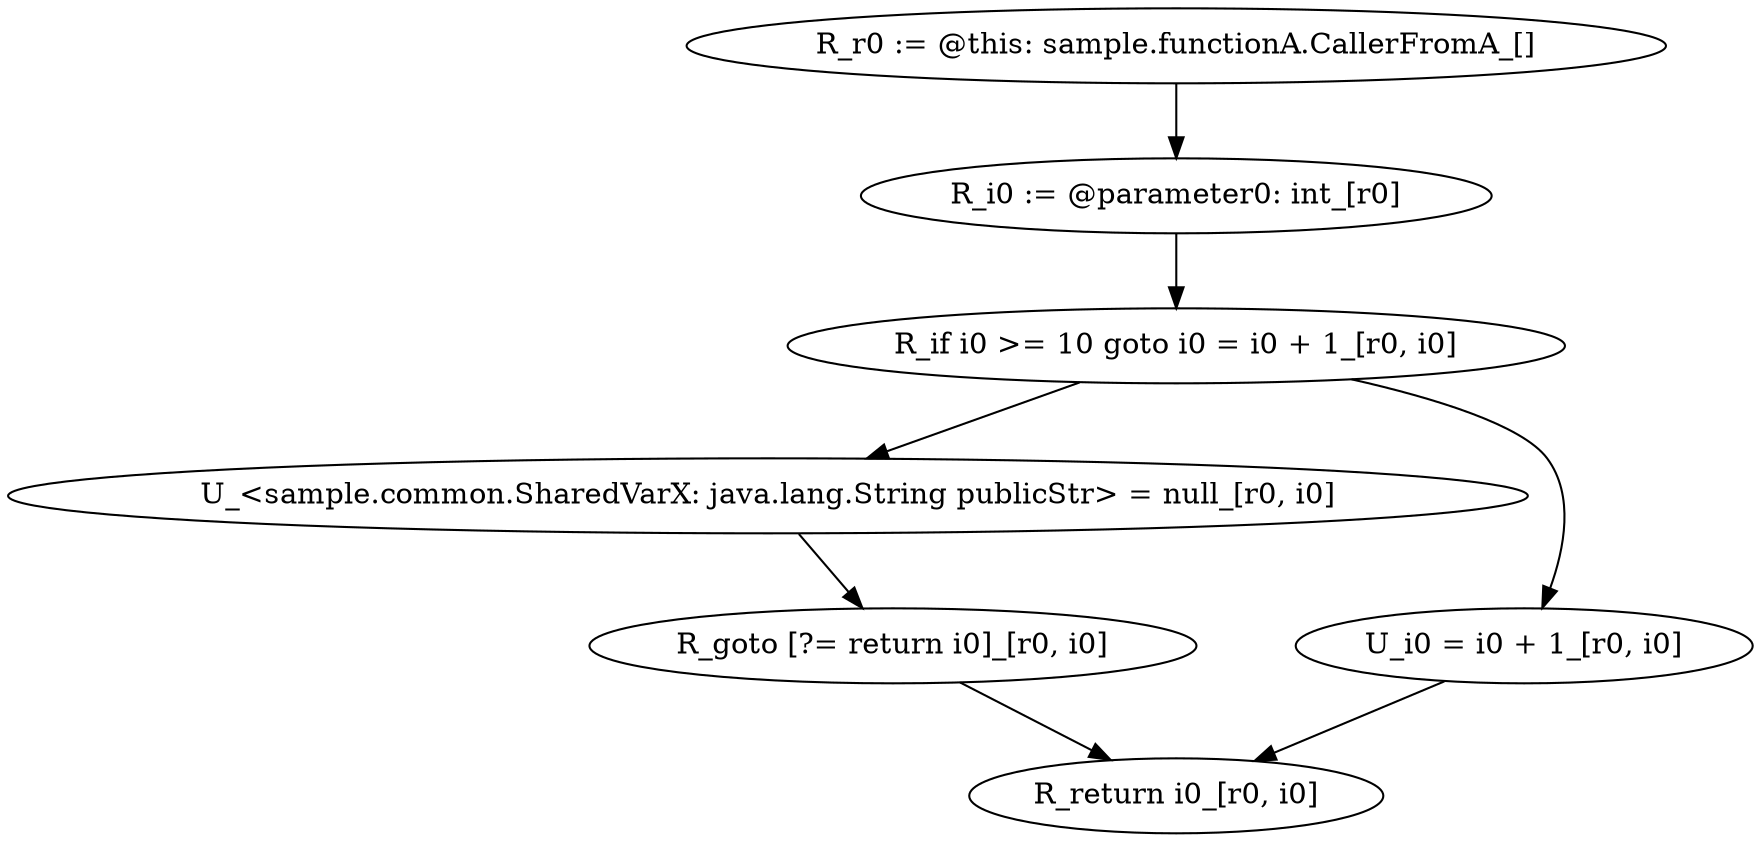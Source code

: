 digraph "Control_Flow_Graph" {
    "R_r0 := @this: sample.functionA.CallerFromA_[]"
    "R_i0 := @parameter0: int_[r0]"
    "R_r0 := @this: sample.functionA.CallerFromA_[]"->"R_i0 := @parameter0: int_[r0]";
    "R_if i0 >= 10 goto i0 = i0 + 1_[r0, i0]"
    "R_i0 := @parameter0: int_[r0]"->"R_if i0 >= 10 goto i0 = i0 + 1_[r0, i0]";
    "U_<sample.common.SharedVarX: java.lang.String publicStr> = null_[r0, i0]"
    "R_if i0 >= 10 goto i0 = i0 + 1_[r0, i0]"->"U_<sample.common.SharedVarX: java.lang.String publicStr> = null_[r0, i0]";
    "U_i0 = i0 + 1_[r0, i0]"
    "R_if i0 >= 10 goto i0 = i0 + 1_[r0, i0]"->"U_i0 = i0 + 1_[r0, i0]";
    "R_goto [?= return i0]_[r0, i0]"
    "U_<sample.common.SharedVarX: java.lang.String publicStr> = null_[r0, i0]"->"R_goto [?= return i0]_[r0, i0]";
    "R_return i0_[r0, i0]"
    "R_goto [?= return i0]_[r0, i0]"->"R_return i0_[r0, i0]";
    "U_i0 = i0 + 1_[r0, i0]"->"R_return i0_[r0, i0]";
}
